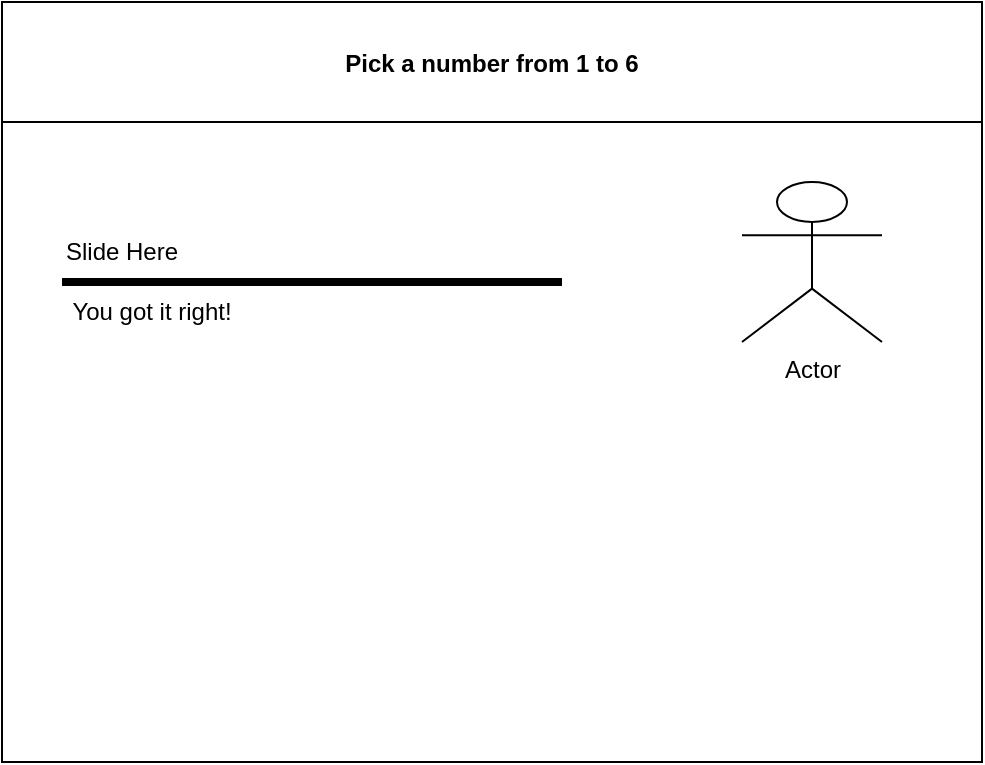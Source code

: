 <mxfile>
    <diagram id="STNWzKey5gT1pbEaQYfi" name="Page-1">
        <mxGraphModel dx="899" dy="644" grid="1" gridSize="10" guides="1" tooltips="1" connect="1" arrows="1" fold="1" page="1" pageScale="1" pageWidth="827" pageHeight="1169" math="0" shadow="0">
            <root>
                <mxCell id="0"/>
                <mxCell id="1" parent="0"/>
                <mxCell id="10" value="Pick a number from 1 to 6" style="swimlane;startSize=60;" parent="1" vertex="1">
                    <mxGeometry x="70" y="90" width="490" height="380" as="geometry"/>
                </mxCell>
                <mxCell id="11" value="" style="line;strokeWidth=4;html=1;perimeter=backbonePerimeter;points=[];outlineConnect=0;" parent="10" vertex="1">
                    <mxGeometry x="30" y="80" width="250" height="120" as="geometry"/>
                </mxCell>
                <mxCell id="12" value="Slide Here" style="text;html=1;strokeColor=none;fillColor=none;align=center;verticalAlign=middle;whiteSpace=wrap;rounded=0;" parent="10" vertex="1">
                    <mxGeometry x="30" y="110" width="60" height="30" as="geometry"/>
                </mxCell>
                <mxCell id="13" value="You got it right!" style="text;html=1;strokeColor=none;fillColor=none;align=center;verticalAlign=middle;whiteSpace=wrap;rounded=0;" parent="10" vertex="1">
                    <mxGeometry x="10" y="140" width="130" height="30" as="geometry"/>
                </mxCell>
                <mxCell id="14" value="Actor" style="shape=umlActor;verticalLabelPosition=bottom;verticalAlign=top;html=1;outlineConnect=0;" vertex="1" parent="10">
                    <mxGeometry x="370" y="90" width="70" height="80" as="geometry"/>
                </mxCell>
            </root>
        </mxGraphModel>
    </diagram>
</mxfile>
